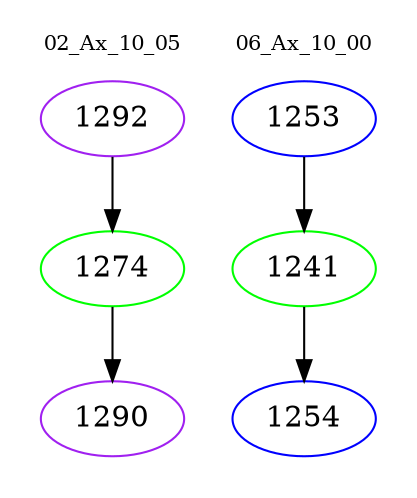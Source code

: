 digraph{
subgraph cluster_0 {
color = white
label = "02_Ax_10_05";
fontsize=10;
T0_1292 [label="1292", color="purple"]
T0_1292 -> T0_1274 [color="black"]
T0_1274 [label="1274", color="green"]
T0_1274 -> T0_1290 [color="black"]
T0_1290 [label="1290", color="purple"]
}
subgraph cluster_1 {
color = white
label = "06_Ax_10_00";
fontsize=10;
T1_1253 [label="1253", color="blue"]
T1_1253 -> T1_1241 [color="black"]
T1_1241 [label="1241", color="green"]
T1_1241 -> T1_1254 [color="black"]
T1_1254 [label="1254", color="blue"]
}
}
